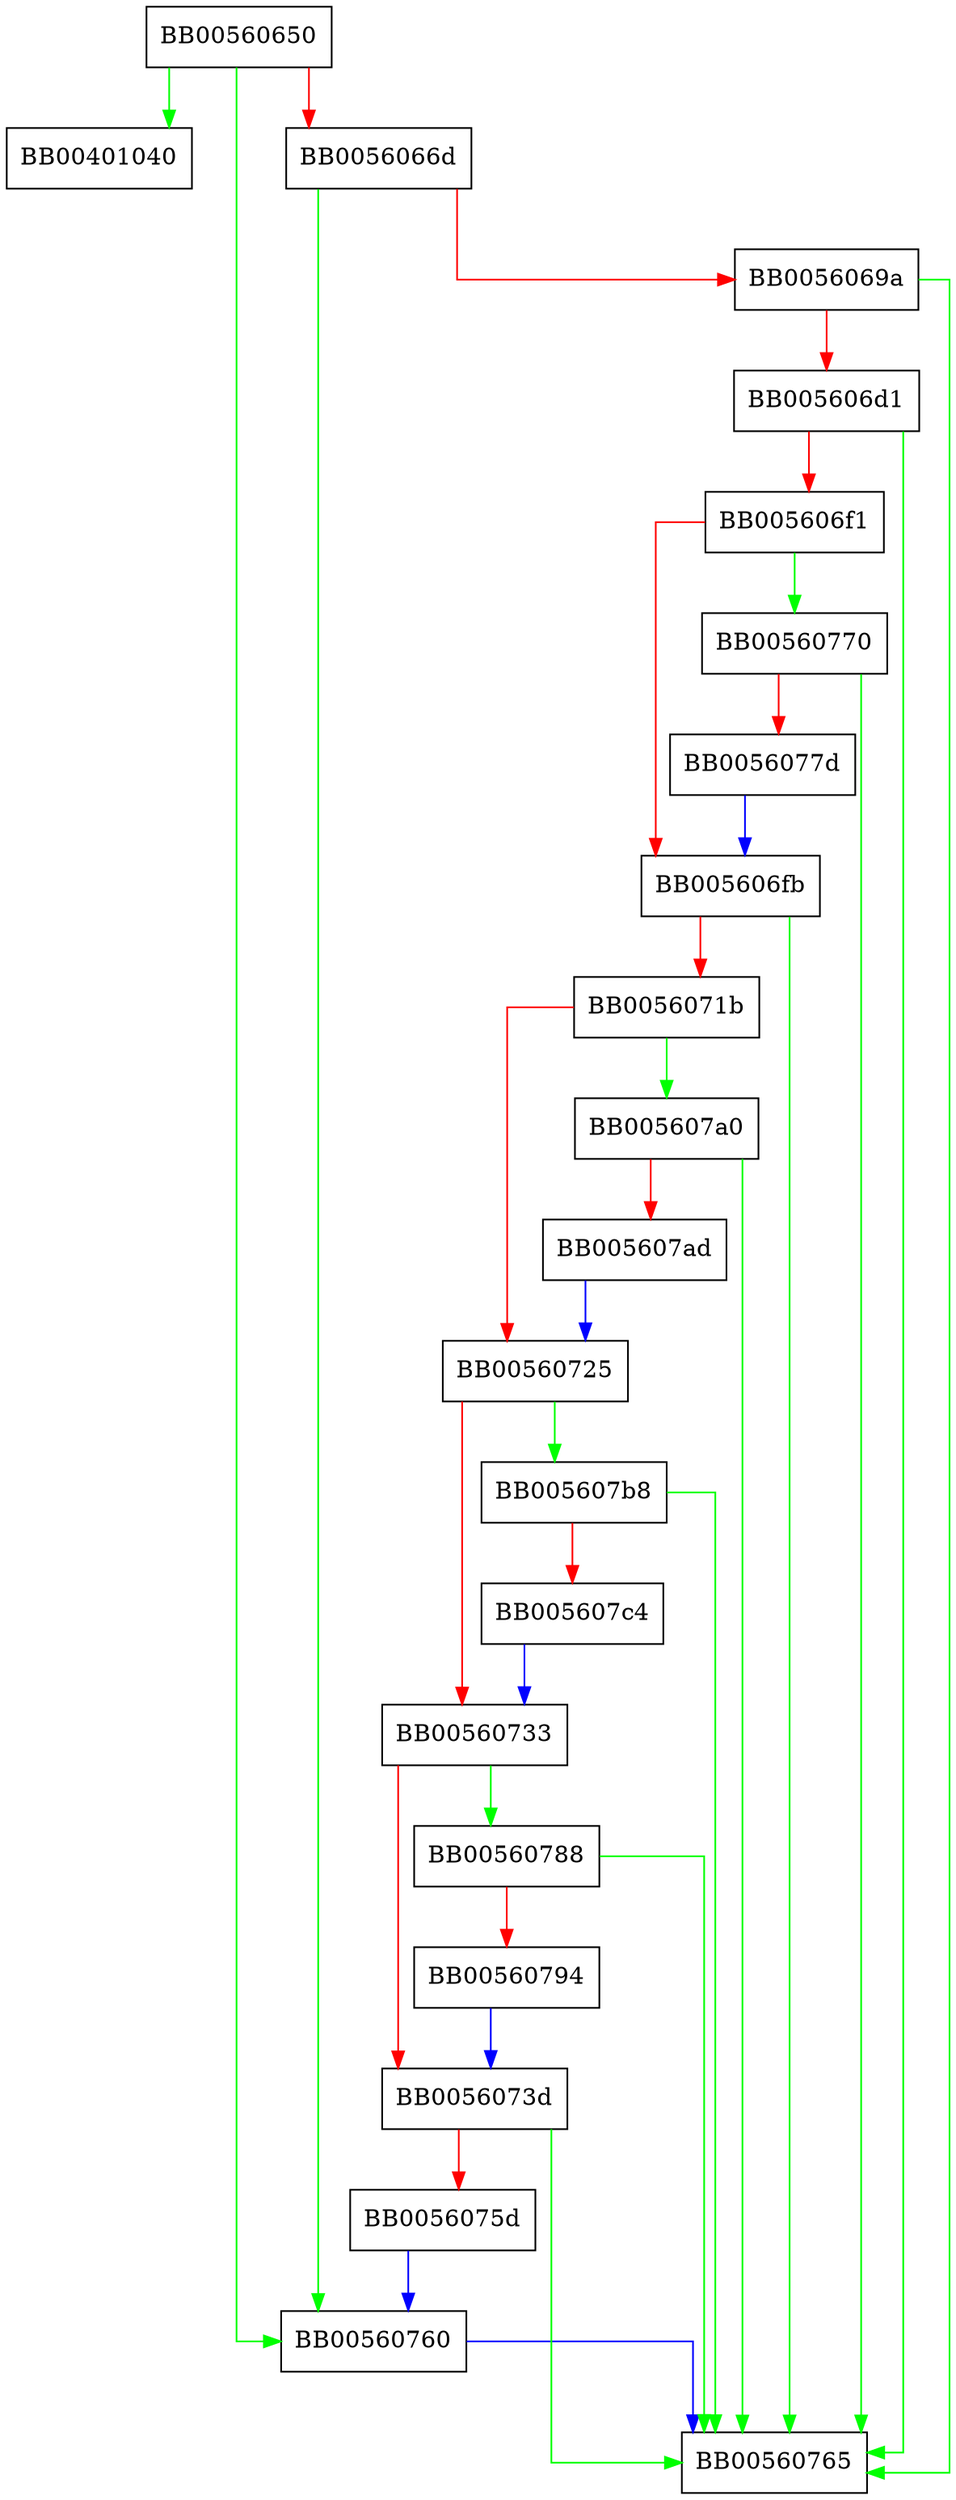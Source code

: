digraph parse_level {
  node [shape="box"];
  graph [splines=ortho];
  BB00560650 -> BB00401040 [color="green"];
  BB00560650 -> BB00560760 [color="green"];
  BB00560650 -> BB0056066d [color="red"];
  BB0056066d -> BB00560760 [color="green"];
  BB0056066d -> BB0056069a [color="red"];
  BB0056069a -> BB00560765 [color="green"];
  BB0056069a -> BB005606d1 [color="red"];
  BB005606d1 -> BB00560765 [color="green"];
  BB005606d1 -> BB005606f1 [color="red"];
  BB005606f1 -> BB00560770 [color="green"];
  BB005606f1 -> BB005606fb [color="red"];
  BB005606fb -> BB00560765 [color="green"];
  BB005606fb -> BB0056071b [color="red"];
  BB0056071b -> BB005607a0 [color="green"];
  BB0056071b -> BB00560725 [color="red"];
  BB00560725 -> BB005607b8 [color="green"];
  BB00560725 -> BB00560733 [color="red"];
  BB00560733 -> BB00560788 [color="green"];
  BB00560733 -> BB0056073d [color="red"];
  BB0056073d -> BB00560765 [color="green"];
  BB0056073d -> BB0056075d [color="red"];
  BB0056075d -> BB00560760 [color="blue"];
  BB00560760 -> BB00560765 [color="blue"];
  BB00560770 -> BB00560765 [color="green"];
  BB00560770 -> BB0056077d [color="red"];
  BB0056077d -> BB005606fb [color="blue"];
  BB00560788 -> BB00560765 [color="green"];
  BB00560788 -> BB00560794 [color="red"];
  BB00560794 -> BB0056073d [color="blue"];
  BB005607a0 -> BB00560765 [color="green"];
  BB005607a0 -> BB005607ad [color="red"];
  BB005607ad -> BB00560725 [color="blue"];
  BB005607b8 -> BB00560765 [color="green"];
  BB005607b8 -> BB005607c4 [color="red"];
  BB005607c4 -> BB00560733 [color="blue"];
}